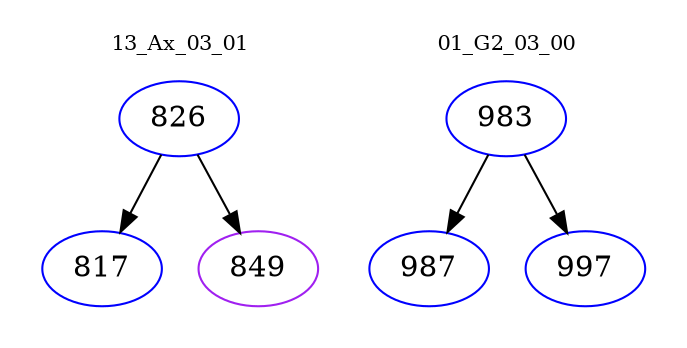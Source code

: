 digraph{
subgraph cluster_0 {
color = white
label = "13_Ax_03_01";
fontsize=10;
T0_826 [label="826", color="blue"]
T0_826 -> T0_817 [color="black"]
T0_817 [label="817", color="blue"]
T0_826 -> T0_849 [color="black"]
T0_849 [label="849", color="purple"]
}
subgraph cluster_1 {
color = white
label = "01_G2_03_00";
fontsize=10;
T1_983 [label="983", color="blue"]
T1_983 -> T1_987 [color="black"]
T1_987 [label="987", color="blue"]
T1_983 -> T1_997 [color="black"]
T1_997 [label="997", color="blue"]
}
}
